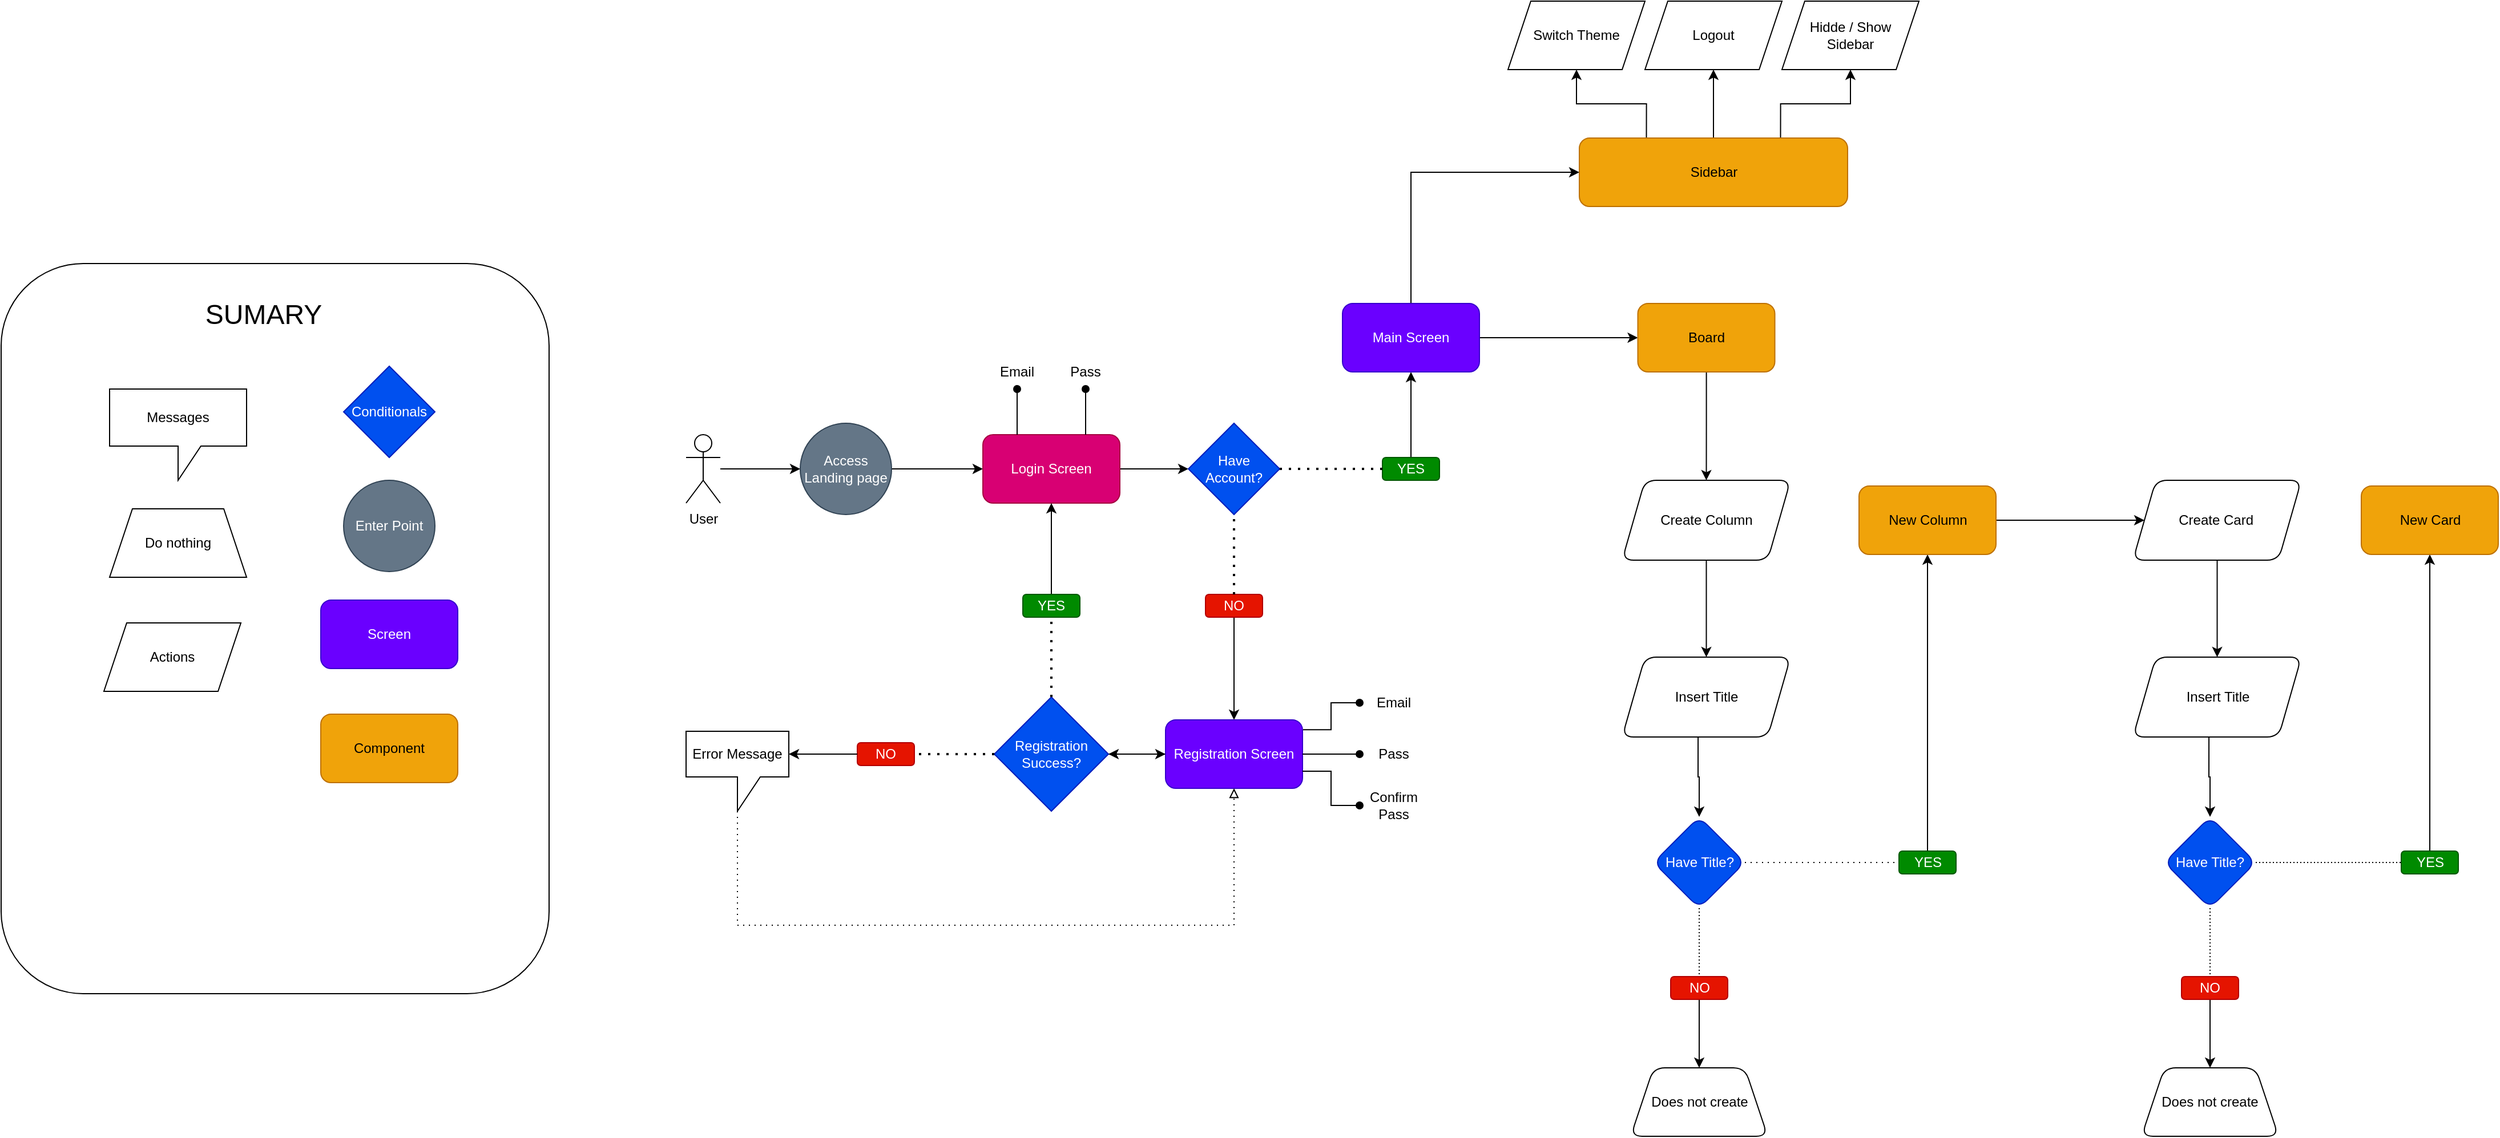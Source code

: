 <mxfile version="26.0.10">
  <diagram name="Page-1" id="7QtzbE2ZOPBtG0B_UihZ">
    <mxGraphModel dx="2837" dy="1479" grid="1" gridSize="10" guides="1" tooltips="1" connect="1" arrows="1" fold="1" page="0" pageScale="1" pageWidth="850" pageHeight="1100" math="0" shadow="0">
      <root>
        <mxCell id="0" />
        <mxCell id="1" parent="0" />
        <mxCell id="5LUECbAPxFqjS4Xc9n5A-195" value="" style="rounded=1;whiteSpace=wrap;html=1;fillColor=none;" vertex="1" parent="1">
          <mxGeometry x="-530" y="10" width="480" height="640" as="geometry" />
        </mxCell>
        <mxCell id="5LUECbAPxFqjS4Xc9n5A-4" style="edgeStyle=orthogonalEdgeStyle;rounded=0;orthogonalLoop=1;jettySize=auto;html=1;" edge="1" parent="1" source="5LUECbAPxFqjS4Xc9n5A-1" target="5LUECbAPxFqjS4Xc9n5A-2">
          <mxGeometry relative="1" as="geometry" />
        </mxCell>
        <mxCell id="5LUECbAPxFqjS4Xc9n5A-1" value="User" style="shape=umlActor;verticalLabelPosition=bottom;verticalAlign=top;html=1;outlineConnect=0;" vertex="1" parent="1">
          <mxGeometry x="70" y="160" width="30" height="60" as="geometry" />
        </mxCell>
        <mxCell id="5LUECbAPxFqjS4Xc9n5A-6" style="edgeStyle=orthogonalEdgeStyle;rounded=0;orthogonalLoop=1;jettySize=auto;html=1;entryX=0;entryY=0.5;entryDx=0;entryDy=0;" edge="1" parent="1" source="5LUECbAPxFqjS4Xc9n5A-2" target="5LUECbAPxFqjS4Xc9n5A-5">
          <mxGeometry relative="1" as="geometry" />
        </mxCell>
        <mxCell id="5LUECbAPxFqjS4Xc9n5A-2" value="Access Landing page" style="ellipse;whiteSpace=wrap;html=1;aspect=fixed;fillColor=#647687;fontColor=#ffffff;strokeColor=#314354;" vertex="1" parent="1">
          <mxGeometry x="170" y="150" width="80" height="80" as="geometry" />
        </mxCell>
        <mxCell id="5LUECbAPxFqjS4Xc9n5A-8" style="edgeStyle=orthogonalEdgeStyle;rounded=0;orthogonalLoop=1;jettySize=auto;html=1;" edge="1" parent="1" source="5LUECbAPxFqjS4Xc9n5A-5" target="5LUECbAPxFqjS4Xc9n5A-7">
          <mxGeometry relative="1" as="geometry" />
        </mxCell>
        <mxCell id="5LUECbAPxFqjS4Xc9n5A-5" value="Login Screen" style="rounded=1;whiteSpace=wrap;html=1;fillColor=#d80073;strokeColor=#A50040;fontColor=#ffffff;" vertex="1" parent="1">
          <mxGeometry x="330" y="160" width="120" height="60" as="geometry" />
        </mxCell>
        <mxCell id="5LUECbAPxFqjS4Xc9n5A-7" value="Have Account?" style="rhombus;whiteSpace=wrap;html=1;fillColor=#0050ef;fontColor=#ffffff;strokeColor=#001DBC;" vertex="1" parent="1">
          <mxGeometry x="510" y="150" width="80" height="80" as="geometry" />
        </mxCell>
        <mxCell id="5LUECbAPxFqjS4Xc9n5A-74" style="edgeStyle=orthogonalEdgeStyle;rounded=0;orthogonalLoop=1;jettySize=auto;html=1;" edge="1" parent="1" source="5LUECbAPxFqjS4Xc9n5A-9" target="5LUECbAPxFqjS4Xc9n5A-189">
          <mxGeometry relative="1" as="geometry">
            <mxPoint x="705" y="120" as="targetPoint" />
          </mxGeometry>
        </mxCell>
        <mxCell id="5LUECbAPxFqjS4Xc9n5A-9" value="YES" style="rounded=1;whiteSpace=wrap;html=1;fillColor=#008a00;fontColor=#ffffff;strokeColor=#005700;" vertex="1" parent="1">
          <mxGeometry x="680" y="180" width="50" height="20" as="geometry" />
        </mxCell>
        <mxCell id="5LUECbAPxFqjS4Xc9n5A-19" style="edgeStyle=orthogonalEdgeStyle;rounded=0;orthogonalLoop=1;jettySize=auto;html=1;entryX=0.5;entryY=0;entryDx=0;entryDy=0;exitX=0.5;exitY=1;exitDx=0;exitDy=0;" edge="1" parent="1" source="5LUECbAPxFqjS4Xc9n5A-10" target="5LUECbAPxFqjS4Xc9n5A-18">
          <mxGeometry relative="1" as="geometry" />
        </mxCell>
        <mxCell id="5LUECbAPxFqjS4Xc9n5A-10" value="NO" style="rounded=1;whiteSpace=wrap;html=1;fillColor=#e51400;fontColor=#ffffff;strokeColor=#B20000;" vertex="1" parent="1">
          <mxGeometry x="525" y="300" width="50" height="20" as="geometry" />
        </mxCell>
        <mxCell id="5LUECbAPxFqjS4Xc9n5A-13" value="NO" style="rounded=1;whiteSpace=wrap;html=1;fillColor=#e51400;fontColor=#ffffff;strokeColor=#B20000;" vertex="1" parent="1">
          <mxGeometry x="220" y="430" width="50" height="20" as="geometry" />
        </mxCell>
        <mxCell id="5LUECbAPxFqjS4Xc9n5A-22" style="edgeStyle=orthogonalEdgeStyle;rounded=0;orthogonalLoop=1;jettySize=auto;html=1;" edge="1" parent="1" source="5LUECbAPxFqjS4Xc9n5A-18" target="5LUECbAPxFqjS4Xc9n5A-20">
          <mxGeometry relative="1" as="geometry" />
        </mxCell>
        <mxCell id="5LUECbAPxFqjS4Xc9n5A-18" value="Registration Screen" style="rounded=1;whiteSpace=wrap;html=1;fillColor=#6a00ff;fontColor=#ffffff;strokeColor=#3700CC;" vertex="1" parent="1">
          <mxGeometry x="490" y="410" width="120" height="60" as="geometry" />
        </mxCell>
        <mxCell id="5LUECbAPxFqjS4Xc9n5A-26" value="" style="edgeStyle=orthogonalEdgeStyle;rounded=0;orthogonalLoop=1;jettySize=auto;html=1;" edge="1" parent="1" source="5LUECbAPxFqjS4Xc9n5A-20" target="5LUECbAPxFqjS4Xc9n5A-18">
          <mxGeometry relative="1" as="geometry" />
        </mxCell>
        <mxCell id="5LUECbAPxFqjS4Xc9n5A-20" value="Registration Success?" style="rhombus;whiteSpace=wrap;html=1;fillColor=#0050ef;fontColor=#ffffff;strokeColor=#001DBC;" vertex="1" parent="1">
          <mxGeometry x="340" y="390" width="100" height="100" as="geometry" />
        </mxCell>
        <mxCell id="5LUECbAPxFqjS4Xc9n5A-28" style="edgeStyle=orthogonalEdgeStyle;rounded=0;orthogonalLoop=1;jettySize=auto;html=1;entryX=0.5;entryY=1;entryDx=0;entryDy=0;" edge="1" parent="1" source="5LUECbAPxFqjS4Xc9n5A-23" target="5LUECbAPxFqjS4Xc9n5A-5">
          <mxGeometry relative="1" as="geometry" />
        </mxCell>
        <mxCell id="5LUECbAPxFqjS4Xc9n5A-23" value="YES" style="rounded=1;whiteSpace=wrap;html=1;fillColor=#008a00;fontColor=#ffffff;strokeColor=#005700;" vertex="1" parent="1">
          <mxGeometry x="365" y="300" width="50" height="20" as="geometry" />
        </mxCell>
        <mxCell id="5LUECbAPxFqjS4Xc9n5A-24" value="" style="endArrow=none;dashed=1;html=1;dashPattern=1 3;strokeWidth=2;rounded=0;entryX=0.5;entryY=1;entryDx=0;entryDy=0;exitX=0.5;exitY=0;exitDx=0;exitDy=0;" edge="1" parent="1" source="5LUECbAPxFqjS4Xc9n5A-10" target="5LUECbAPxFqjS4Xc9n5A-7">
          <mxGeometry width="50" height="50" relative="1" as="geometry">
            <mxPoint x="700" y="320" as="sourcePoint" />
            <mxPoint x="660" y="230" as="targetPoint" />
          </mxGeometry>
        </mxCell>
        <mxCell id="5LUECbAPxFqjS4Xc9n5A-25" value="" style="endArrow=none;dashed=1;html=1;dashPattern=1 3;strokeWidth=2;rounded=0;entryX=1;entryY=0.5;entryDx=0;entryDy=0;exitX=0;exitY=0.5;exitDx=0;exitDy=0;" edge="1" parent="1" source="5LUECbAPxFqjS4Xc9n5A-9" target="5LUECbAPxFqjS4Xc9n5A-7">
          <mxGeometry width="50" height="50" relative="1" as="geometry">
            <mxPoint x="630" y="270" as="sourcePoint" />
            <mxPoint x="590" y="180" as="targetPoint" />
          </mxGeometry>
        </mxCell>
        <mxCell id="5LUECbAPxFqjS4Xc9n5A-27" value="" style="endArrow=none;dashed=1;html=1;dashPattern=1 3;strokeWidth=2;rounded=0;entryX=0.5;entryY=1;entryDx=0;entryDy=0;" edge="1" parent="1" source="5LUECbAPxFqjS4Xc9n5A-20" target="5LUECbAPxFqjS4Xc9n5A-23">
          <mxGeometry width="50" height="50" relative="1" as="geometry">
            <mxPoint x="560" y="330" as="sourcePoint" />
            <mxPoint x="560" y="240" as="targetPoint" />
          </mxGeometry>
        </mxCell>
        <mxCell id="5LUECbAPxFqjS4Xc9n5A-34" value="" style="endArrow=none;dashed=1;html=1;dashPattern=1 3;strokeWidth=2;rounded=0;entryX=1;entryY=0.5;entryDx=0;entryDy=0;exitX=0;exitY=0.5;exitDx=0;exitDy=0;" edge="1" parent="1" source="5LUECbAPxFqjS4Xc9n5A-20" target="5LUECbAPxFqjS4Xc9n5A-13">
          <mxGeometry width="50" height="50" relative="1" as="geometry">
            <mxPoint x="400" y="400" as="sourcePoint" />
            <mxPoint x="400" y="330" as="targetPoint" />
          </mxGeometry>
        </mxCell>
        <mxCell id="5LUECbAPxFqjS4Xc9n5A-68" style="edgeStyle=orthogonalEdgeStyle;rounded=0;orthogonalLoop=1;jettySize=auto;html=1;entryX=0.5;entryY=1;entryDx=0;entryDy=0;endArrow=block;endFill=0;dashed=1;dashPattern=1 4;" edge="1" parent="1" source="5LUECbAPxFqjS4Xc9n5A-37" target="5LUECbAPxFqjS4Xc9n5A-18">
          <mxGeometry relative="1" as="geometry">
            <Array as="points">
              <mxPoint x="115" y="590" />
              <mxPoint x="550" y="590" />
            </Array>
          </mxGeometry>
        </mxCell>
        <mxCell id="5LUECbAPxFqjS4Xc9n5A-37" value="Error Message" style="shape=callout;whiteSpace=wrap;html=1;perimeter=calloutPerimeter;" vertex="1" parent="1">
          <mxGeometry x="70" y="420" width="90" height="70" as="geometry" />
        </mxCell>
        <mxCell id="5LUECbAPxFqjS4Xc9n5A-38" style="edgeStyle=orthogonalEdgeStyle;rounded=0;orthogonalLoop=1;jettySize=auto;html=1;entryX=0;entryY=0;entryDx=90;entryDy=20;entryPerimeter=0;" edge="1" parent="1" source="5LUECbAPxFqjS4Xc9n5A-13" target="5LUECbAPxFqjS4Xc9n5A-37">
          <mxGeometry relative="1" as="geometry" />
        </mxCell>
        <mxCell id="5LUECbAPxFqjS4Xc9n5A-50" value="" style="endArrow=oval;html=1;rounded=0;exitX=0.25;exitY=0;exitDx=0;exitDy=0;endFill=1;entryX=0.5;entryY=1;entryDx=0;entryDy=0;" edge="1" parent="1" source="5LUECbAPxFqjS4Xc9n5A-5" target="5LUECbAPxFqjS4Xc9n5A-51">
          <mxGeometry width="50" height="50" relative="1" as="geometry">
            <mxPoint x="520" y="170" as="sourcePoint" />
            <mxPoint x="360" y="120" as="targetPoint" />
          </mxGeometry>
        </mxCell>
        <mxCell id="5LUECbAPxFqjS4Xc9n5A-51" value="Email" style="text;html=1;align=center;verticalAlign=middle;whiteSpace=wrap;rounded=0;" vertex="1" parent="1">
          <mxGeometry x="330" y="90" width="60" height="30" as="geometry" />
        </mxCell>
        <mxCell id="5LUECbAPxFqjS4Xc9n5A-53" value="" style="endArrow=oval;html=1;rounded=0;endFill=1;entryX=0.5;entryY=1;entryDx=0;entryDy=0;" edge="1" parent="1" target="5LUECbAPxFqjS4Xc9n5A-54">
          <mxGeometry width="50" height="50" relative="1" as="geometry">
            <mxPoint x="420" y="160" as="sourcePoint" />
            <mxPoint x="410" y="120" as="targetPoint" />
          </mxGeometry>
        </mxCell>
        <mxCell id="5LUECbAPxFqjS4Xc9n5A-54" value="Pass" style="text;html=1;align=center;verticalAlign=middle;whiteSpace=wrap;rounded=0;" vertex="1" parent="1">
          <mxGeometry x="390" y="90" width="60" height="30" as="geometry" />
        </mxCell>
        <mxCell id="5LUECbAPxFqjS4Xc9n5A-64" style="edgeStyle=orthogonalEdgeStyle;rounded=0;orthogonalLoop=1;jettySize=auto;html=1;entryX=1;entryY=0.5;entryDx=0;entryDy=0;endArrow=none;endFill=1;startFill=1;startArrow=oval;" edge="1" parent="1" source="5LUECbAPxFqjS4Xc9n5A-56" target="5LUECbAPxFqjS4Xc9n5A-18">
          <mxGeometry relative="1" as="geometry" />
        </mxCell>
        <mxCell id="5LUECbAPxFqjS4Xc9n5A-56" value="Pass" style="text;html=1;align=center;verticalAlign=middle;whiteSpace=wrap;rounded=0;" vertex="1" parent="1">
          <mxGeometry x="660" y="425" width="60" height="30" as="geometry" />
        </mxCell>
        <mxCell id="5LUECbAPxFqjS4Xc9n5A-62" style="edgeStyle=orthogonalEdgeStyle;rounded=0;orthogonalLoop=1;jettySize=auto;html=1;entryX=1.004;entryY=0.144;entryDx=0;entryDy=0;entryPerimeter=0;endArrow=none;endFill=1;startFill=1;startArrow=oval;" edge="1" parent="1" source="5LUECbAPxFqjS4Xc9n5A-57" target="5LUECbAPxFqjS4Xc9n5A-18">
          <mxGeometry relative="1" as="geometry" />
        </mxCell>
        <mxCell id="5LUECbAPxFqjS4Xc9n5A-57" value="Email" style="text;html=1;align=center;verticalAlign=middle;whiteSpace=wrap;rounded=0;" vertex="1" parent="1">
          <mxGeometry x="660" y="380" width="60" height="30" as="geometry" />
        </mxCell>
        <mxCell id="5LUECbAPxFqjS4Xc9n5A-65" style="edgeStyle=orthogonalEdgeStyle;rounded=0;orthogonalLoop=1;jettySize=auto;html=1;entryX=1;entryY=0.75;entryDx=0;entryDy=0;endArrow=none;endFill=1;startFill=1;startArrow=oval;" edge="1" parent="1" source="5LUECbAPxFqjS4Xc9n5A-63" target="5LUECbAPxFqjS4Xc9n5A-18">
          <mxGeometry relative="1" as="geometry" />
        </mxCell>
        <mxCell id="5LUECbAPxFqjS4Xc9n5A-63" value="Confirm Pass" style="text;html=1;align=center;verticalAlign=middle;whiteSpace=wrap;rounded=0;" vertex="1" parent="1">
          <mxGeometry x="660" y="470" width="60" height="30" as="geometry" />
        </mxCell>
        <mxCell id="5LUECbAPxFqjS4Xc9n5A-179" style="edgeStyle=orthogonalEdgeStyle;rounded=0;orthogonalLoop=1;jettySize=auto;html=1;exitX=1;exitY=0.5;exitDx=0;exitDy=0;" edge="1" parent="1" source="5LUECbAPxFqjS4Xc9n5A-189" target="5LUECbAPxFqjS4Xc9n5A-121">
          <mxGeometry relative="1" as="geometry">
            <mxPoint x="750" y="75" as="sourcePoint" />
          </mxGeometry>
        </mxCell>
        <mxCell id="5LUECbAPxFqjS4Xc9n5A-84" style="edgeStyle=orthogonalEdgeStyle;rounded=0;orthogonalLoop=1;jettySize=auto;html=1;entryX=0.5;entryY=1;entryDx=0;entryDy=0;exitX=0.25;exitY=0;exitDx=0;exitDy=0;" edge="1" parent="1" source="5LUECbAPxFqjS4Xc9n5A-79" target="5LUECbAPxFqjS4Xc9n5A-83">
          <mxGeometry relative="1" as="geometry" />
        </mxCell>
        <mxCell id="5LUECbAPxFqjS4Xc9n5A-87" style="edgeStyle=orthogonalEdgeStyle;rounded=0;orthogonalLoop=1;jettySize=auto;html=1;entryX=0.5;entryY=1;entryDx=0;entryDy=0;" edge="1" parent="1" source="5LUECbAPxFqjS4Xc9n5A-79" target="5LUECbAPxFqjS4Xc9n5A-86">
          <mxGeometry relative="1" as="geometry" />
        </mxCell>
        <mxCell id="5LUECbAPxFqjS4Xc9n5A-90" style="edgeStyle=orthogonalEdgeStyle;rounded=0;orthogonalLoop=1;jettySize=auto;html=1;entryX=0.5;entryY=1;entryDx=0;entryDy=0;exitX=0.75;exitY=0;exitDx=0;exitDy=0;" edge="1" parent="1" source="5LUECbAPxFqjS4Xc9n5A-79" target="5LUECbAPxFqjS4Xc9n5A-88">
          <mxGeometry relative="1" as="geometry" />
        </mxCell>
        <mxCell id="5LUECbAPxFqjS4Xc9n5A-79" value="Sidebar" style="rounded=1;whiteSpace=wrap;html=1;fillColor=#f0a30a;fontColor=#000000;strokeColor=#BD7000;" vertex="1" parent="1">
          <mxGeometry x="852.5" y="-100" width="235" height="60" as="geometry" />
        </mxCell>
        <mxCell id="5LUECbAPxFqjS4Xc9n5A-83" value="Switch Theme" style="shape=parallelogram;perimeter=parallelogramPerimeter;whiteSpace=wrap;html=1;fixedSize=1;" vertex="1" parent="1">
          <mxGeometry x="790" y="-220" width="120" height="60" as="geometry" />
        </mxCell>
        <mxCell id="5LUECbAPxFqjS4Xc9n5A-86" value="Logout" style="shape=parallelogram;perimeter=parallelogramPerimeter;whiteSpace=wrap;html=1;fixedSize=1;" vertex="1" parent="1">
          <mxGeometry x="910" y="-220" width="120" height="60" as="geometry" />
        </mxCell>
        <mxCell id="5LUECbAPxFqjS4Xc9n5A-88" value="Hidde / Show&lt;div&gt;Sidebar&lt;/div&gt;" style="shape=parallelogram;perimeter=parallelogramPerimeter;whiteSpace=wrap;html=1;fixedSize=1;" vertex="1" parent="1">
          <mxGeometry x="1030" y="-220" width="120" height="60" as="geometry" />
        </mxCell>
        <mxCell id="5LUECbAPxFqjS4Xc9n5A-123" value="" style="edgeStyle=orthogonalEdgeStyle;rounded=0;orthogonalLoop=1;jettySize=auto;html=1;" edge="1" parent="1" source="5LUECbAPxFqjS4Xc9n5A-121" target="5LUECbAPxFqjS4Xc9n5A-122">
          <mxGeometry relative="1" as="geometry" />
        </mxCell>
        <mxCell id="5LUECbAPxFqjS4Xc9n5A-177" style="edgeStyle=orthogonalEdgeStyle;rounded=0;orthogonalLoop=1;jettySize=auto;html=1;entryX=0;entryY=0.5;entryDx=0;entryDy=0;exitX=0.5;exitY=0;exitDx=0;exitDy=0;" edge="1" parent="1" source="5LUECbAPxFqjS4Xc9n5A-189" target="5LUECbAPxFqjS4Xc9n5A-79">
          <mxGeometry relative="1" as="geometry">
            <mxPoint x="705" y="30" as="sourcePoint" />
          </mxGeometry>
        </mxCell>
        <mxCell id="5LUECbAPxFqjS4Xc9n5A-121" value="Board" style="rounded=1;whiteSpace=wrap;html=1;fillColor=#f0a30a;fontColor=#000000;strokeColor=#BD7000;" vertex="1" parent="1">
          <mxGeometry x="903.75" y="45" width="120" height="60" as="geometry" />
        </mxCell>
        <mxCell id="5LUECbAPxFqjS4Xc9n5A-125" value="" style="edgeStyle=orthogonalEdgeStyle;rounded=0;orthogonalLoop=1;jettySize=auto;html=1;" edge="1" parent="1" source="5LUECbAPxFqjS4Xc9n5A-122" target="5LUECbAPxFqjS4Xc9n5A-124">
          <mxGeometry relative="1" as="geometry" />
        </mxCell>
        <mxCell id="5LUECbAPxFqjS4Xc9n5A-122" value="Create Column" style="shape=parallelogram;perimeter=parallelogramPerimeter;whiteSpace=wrap;html=1;fixedSize=1;rounded=1;" vertex="1" parent="1">
          <mxGeometry x="890" y="200" width="147.5" height="70" as="geometry" />
        </mxCell>
        <mxCell id="5LUECbAPxFqjS4Xc9n5A-130" value="" style="edgeStyle=orthogonalEdgeStyle;rounded=0;orthogonalLoop=1;jettySize=auto;html=1;exitX=0.451;exitY=0.995;exitDx=0;exitDy=0;exitPerimeter=0;" edge="1" parent="1" source="5LUECbAPxFqjS4Xc9n5A-124" target="5LUECbAPxFqjS4Xc9n5A-129">
          <mxGeometry relative="1" as="geometry" />
        </mxCell>
        <mxCell id="5LUECbAPxFqjS4Xc9n5A-124" value="Insert Title" style="shape=parallelogram;perimeter=parallelogramPerimeter;whiteSpace=wrap;html=1;fixedSize=1;rounded=1;" vertex="1" parent="1">
          <mxGeometry x="890" y="355" width="147.5" height="70" as="geometry" />
        </mxCell>
        <mxCell id="5LUECbAPxFqjS4Xc9n5A-132" style="edgeStyle=orthogonalEdgeStyle;rounded=0;orthogonalLoop=1;jettySize=auto;html=1;entryX=0;entryY=0.5;entryDx=0;entryDy=0;endArrow=none;startFill=0;dashed=1;dashPattern=1 4;" edge="1" parent="1" source="5LUECbAPxFqjS4Xc9n5A-129" target="5LUECbAPxFqjS4Xc9n5A-131">
          <mxGeometry relative="1" as="geometry" />
        </mxCell>
        <mxCell id="5LUECbAPxFqjS4Xc9n5A-137" style="edgeStyle=orthogonalEdgeStyle;rounded=0;orthogonalLoop=1;jettySize=auto;html=1;entryX=0.5;entryY=0;entryDx=0;entryDy=0;endArrow=none;startFill=0;dashed=1;dashPattern=1 2;" edge="1" parent="1" source="5LUECbAPxFqjS4Xc9n5A-129" target="5LUECbAPxFqjS4Xc9n5A-136">
          <mxGeometry relative="1" as="geometry" />
        </mxCell>
        <mxCell id="5LUECbAPxFqjS4Xc9n5A-129" value="Have Title?" style="rhombus;whiteSpace=wrap;html=1;rounded=1;fillColor=#0050ef;fontColor=#ffffff;strokeColor=#001DBC;" vertex="1" parent="1">
          <mxGeometry x="917.5" y="495" width="80" height="80" as="geometry" />
        </mxCell>
        <mxCell id="5LUECbAPxFqjS4Xc9n5A-134" value="" style="edgeStyle=orthogonalEdgeStyle;rounded=0;orthogonalLoop=1;jettySize=auto;html=1;" edge="1" parent="1" source="5LUECbAPxFqjS4Xc9n5A-131" target="5LUECbAPxFqjS4Xc9n5A-133">
          <mxGeometry relative="1" as="geometry" />
        </mxCell>
        <mxCell id="5LUECbAPxFqjS4Xc9n5A-131" value="YES" style="rounded=1;whiteSpace=wrap;html=1;fillColor=#008a00;fontColor=#ffffff;strokeColor=#005700;" vertex="1" parent="1">
          <mxGeometry x="1132.5" y="525" width="50" height="20" as="geometry" />
        </mxCell>
        <mxCell id="5LUECbAPxFqjS4Xc9n5A-174" style="edgeStyle=orthogonalEdgeStyle;rounded=0;orthogonalLoop=1;jettySize=auto;html=1;" edge="1" parent="1" source="5LUECbAPxFqjS4Xc9n5A-133" target="5LUECbAPxFqjS4Xc9n5A-161">
          <mxGeometry relative="1" as="geometry" />
        </mxCell>
        <mxCell id="5LUECbAPxFqjS4Xc9n5A-133" value="New Column" style="rounded=1;whiteSpace=wrap;html=1;fillColor=#f0a30a;fontColor=#000000;strokeColor=#BD7000;" vertex="1" parent="1">
          <mxGeometry x="1097.5" y="205" width="120" height="60" as="geometry" />
        </mxCell>
        <mxCell id="5LUECbAPxFqjS4Xc9n5A-141" value="" style="edgeStyle=orthogonalEdgeStyle;rounded=0;orthogonalLoop=1;jettySize=auto;html=1;" edge="1" parent="1" source="5LUECbAPxFqjS4Xc9n5A-136" target="5LUECbAPxFqjS4Xc9n5A-140">
          <mxGeometry relative="1" as="geometry" />
        </mxCell>
        <mxCell id="5LUECbAPxFqjS4Xc9n5A-136" value="NO" style="rounded=1;whiteSpace=wrap;html=1;fillColor=#e51400;fontColor=#ffffff;strokeColor=#B20000;" vertex="1" parent="1">
          <mxGeometry x="932.5" y="635" width="50" height="20" as="geometry" />
        </mxCell>
        <mxCell id="5LUECbAPxFqjS4Xc9n5A-140" value="Does not create" style="shape=trapezoid;perimeter=trapezoidPerimeter;whiteSpace=wrap;html=1;fixedSize=1;rounded=1;" vertex="1" parent="1">
          <mxGeometry x="897.5" y="715" width="120" height="60" as="geometry" />
        </mxCell>
        <mxCell id="5LUECbAPxFqjS4Xc9n5A-160" value="" style="edgeStyle=orthogonalEdgeStyle;rounded=0;orthogonalLoop=1;jettySize=auto;html=1;" edge="1" parent="1" source="5LUECbAPxFqjS4Xc9n5A-161" target="5LUECbAPxFqjS4Xc9n5A-163">
          <mxGeometry relative="1" as="geometry" />
        </mxCell>
        <mxCell id="5LUECbAPxFqjS4Xc9n5A-161" value="Create Card&amp;nbsp;" style="shape=parallelogram;perimeter=parallelogramPerimeter;whiteSpace=wrap;html=1;fixedSize=1;rounded=1;" vertex="1" parent="1">
          <mxGeometry x="1337.5" y="200" width="147.5" height="70" as="geometry" />
        </mxCell>
        <mxCell id="5LUECbAPxFqjS4Xc9n5A-162" value="" style="edgeStyle=orthogonalEdgeStyle;rounded=0;orthogonalLoop=1;jettySize=auto;html=1;exitX=0.451;exitY=0.995;exitDx=0;exitDy=0;exitPerimeter=0;" edge="1" parent="1" source="5LUECbAPxFqjS4Xc9n5A-163" target="5LUECbAPxFqjS4Xc9n5A-166">
          <mxGeometry relative="1" as="geometry" />
        </mxCell>
        <mxCell id="5LUECbAPxFqjS4Xc9n5A-163" value="Insert Title" style="shape=parallelogram;perimeter=parallelogramPerimeter;whiteSpace=wrap;html=1;fixedSize=1;rounded=1;" vertex="1" parent="1">
          <mxGeometry x="1337.5" y="355" width="147.5" height="70" as="geometry" />
        </mxCell>
        <mxCell id="5LUECbAPxFqjS4Xc9n5A-164" style="edgeStyle=orthogonalEdgeStyle;rounded=0;orthogonalLoop=1;jettySize=auto;html=1;entryX=0;entryY=0.5;entryDx=0;entryDy=0;endArrow=none;startFill=0;dashed=1;dashPattern=1 2;" edge="1" parent="1" source="5LUECbAPxFqjS4Xc9n5A-166" target="5LUECbAPxFqjS4Xc9n5A-168">
          <mxGeometry relative="1" as="geometry" />
        </mxCell>
        <mxCell id="5LUECbAPxFqjS4Xc9n5A-165" style="edgeStyle=orthogonalEdgeStyle;rounded=0;orthogonalLoop=1;jettySize=auto;html=1;entryX=0.5;entryY=0;entryDx=0;entryDy=0;endArrow=none;startFill=0;dashed=1;dashPattern=1 2;" edge="1" parent="1" source="5LUECbAPxFqjS4Xc9n5A-166" target="5LUECbAPxFqjS4Xc9n5A-171">
          <mxGeometry relative="1" as="geometry" />
        </mxCell>
        <mxCell id="5LUECbAPxFqjS4Xc9n5A-166" value="Have Title?" style="rhombus;whiteSpace=wrap;html=1;rounded=1;fillColor=#0050ef;fontColor=#ffffff;strokeColor=#001DBC;" vertex="1" parent="1">
          <mxGeometry x="1365" y="495" width="80" height="80" as="geometry" />
        </mxCell>
        <mxCell id="5LUECbAPxFqjS4Xc9n5A-167" value="" style="edgeStyle=orthogonalEdgeStyle;rounded=0;orthogonalLoop=1;jettySize=auto;html=1;entryX=0.5;entryY=1;entryDx=0;entryDy=0;" edge="1" parent="1" source="5LUECbAPxFqjS4Xc9n5A-168" target="5LUECbAPxFqjS4Xc9n5A-169">
          <mxGeometry relative="1" as="geometry">
            <mxPoint x="1597.5" y="265" as="targetPoint" />
          </mxGeometry>
        </mxCell>
        <mxCell id="5LUECbAPxFqjS4Xc9n5A-168" value="YES" style="rounded=1;whiteSpace=wrap;html=1;fillColor=#008a00;fontColor=#ffffff;strokeColor=#005700;" vertex="1" parent="1">
          <mxGeometry x="1572.5" y="525" width="50" height="20" as="geometry" />
        </mxCell>
        <mxCell id="5LUECbAPxFqjS4Xc9n5A-169" value="New Card" style="rounded=1;whiteSpace=wrap;html=1;fillColor=#f0a30a;fontColor=#000000;strokeColor=#BD7000;" vertex="1" parent="1">
          <mxGeometry x="1537.5" y="205" width="120" height="60" as="geometry" />
        </mxCell>
        <mxCell id="5LUECbAPxFqjS4Xc9n5A-170" value="" style="edgeStyle=orthogonalEdgeStyle;rounded=0;orthogonalLoop=1;jettySize=auto;html=1;" edge="1" parent="1" source="5LUECbAPxFqjS4Xc9n5A-171" target="5LUECbAPxFqjS4Xc9n5A-172">
          <mxGeometry relative="1" as="geometry" />
        </mxCell>
        <mxCell id="5LUECbAPxFqjS4Xc9n5A-171" value="NO" style="rounded=1;whiteSpace=wrap;html=1;fillColor=#e51400;fontColor=#ffffff;strokeColor=#B20000;" vertex="1" parent="1">
          <mxGeometry x="1380" y="635" width="50" height="20" as="geometry" />
        </mxCell>
        <mxCell id="5LUECbAPxFqjS4Xc9n5A-172" value="Does not create" style="shape=trapezoid;perimeter=trapezoidPerimeter;whiteSpace=wrap;html=1;fixedSize=1;rounded=1;" vertex="1" parent="1">
          <mxGeometry x="1345" y="715" width="120" height="60" as="geometry" />
        </mxCell>
        <mxCell id="5LUECbAPxFqjS4Xc9n5A-180" value="Enter Point" style="ellipse;whiteSpace=wrap;html=1;aspect=fixed;fillColor=#647687;fontColor=#ffffff;strokeColor=#314354;" vertex="1" parent="1">
          <mxGeometry x="-230" y="200" width="80" height="80" as="geometry" />
        </mxCell>
        <mxCell id="5LUECbAPxFqjS4Xc9n5A-183" value="Screen" style="rounded=1;whiteSpace=wrap;html=1;fillColor=#6a00ff;fontColor=#ffffff;strokeColor=#3700CC;" vertex="1" parent="1">
          <mxGeometry x="-250" y="305" width="120" height="60" as="geometry" />
        </mxCell>
        <mxCell id="5LUECbAPxFqjS4Xc9n5A-184" value="Actions" style="shape=parallelogram;perimeter=parallelogramPerimeter;whiteSpace=wrap;html=1;fixedSize=1;" vertex="1" parent="1">
          <mxGeometry x="-440" y="325" width="120" height="60" as="geometry" />
        </mxCell>
        <mxCell id="5LUECbAPxFqjS4Xc9n5A-185" value="Messages" style="shape=callout;whiteSpace=wrap;html=1;perimeter=calloutPerimeter;" vertex="1" parent="1">
          <mxGeometry x="-435" y="120" width="120" height="80" as="geometry" />
        </mxCell>
        <mxCell id="5LUECbAPxFqjS4Xc9n5A-186" value="Conditionals" style="rhombus;whiteSpace=wrap;html=1;fillColor=#0050ef;fontColor=#ffffff;strokeColor=#001DBC;" vertex="1" parent="1">
          <mxGeometry x="-230" y="100" width="80" height="80" as="geometry" />
        </mxCell>
        <mxCell id="5LUECbAPxFqjS4Xc9n5A-188" value="Do nothing" style="shape=trapezoid;perimeter=trapezoidPerimeter;whiteSpace=wrap;html=1;fixedSize=1;" vertex="1" parent="1">
          <mxGeometry x="-435" y="225" width="120" height="60" as="geometry" />
        </mxCell>
        <mxCell id="5LUECbAPxFqjS4Xc9n5A-189" value="Main Screen" style="rounded=1;whiteSpace=wrap;html=1;fillColor=#6a00ff;fontColor=#ffffff;strokeColor=#3700CC;" vertex="1" parent="1">
          <mxGeometry x="645" y="45" width="120" height="60" as="geometry" />
        </mxCell>
        <mxCell id="5LUECbAPxFqjS4Xc9n5A-191" value="Component" style="rounded=1;whiteSpace=wrap;html=1;fillColor=#f0a30a;fontColor=#000000;strokeColor=#BD7000;" vertex="1" parent="1">
          <mxGeometry x="-250" y="405" width="120" height="60" as="geometry" />
        </mxCell>
        <mxCell id="5LUECbAPxFqjS4Xc9n5A-192" value="&lt;font style=&quot;font-size: 24px;&quot;&gt;SUMARY&lt;/font&gt;" style="text;html=1;align=center;verticalAlign=middle;whiteSpace=wrap;rounded=0;" vertex="1" parent="1">
          <mxGeometry x="-360" y="35" width="120" height="40" as="geometry" />
        </mxCell>
      </root>
    </mxGraphModel>
  </diagram>
</mxfile>
